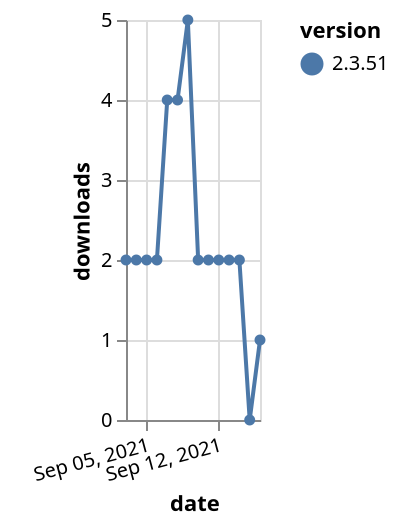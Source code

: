 {"$schema": "https://vega.github.io/schema/vega-lite/v5.json", "description": "A simple bar chart with embedded data.", "data": {"values": [{"date": "2021-09-03", "total": 2219, "delta": 2, "version": "2.3.51"}, {"date": "2021-09-04", "total": 2221, "delta": 2, "version": "2.3.51"}, {"date": "2021-09-05", "total": 2223, "delta": 2, "version": "2.3.51"}, {"date": "2021-09-06", "total": 2225, "delta": 2, "version": "2.3.51"}, {"date": "2021-09-07", "total": 2229, "delta": 4, "version": "2.3.51"}, {"date": "2021-09-08", "total": 2233, "delta": 4, "version": "2.3.51"}, {"date": "2021-09-09", "total": 2238, "delta": 5, "version": "2.3.51"}, {"date": "2021-09-10", "total": 2240, "delta": 2, "version": "2.3.51"}, {"date": "2021-09-11", "total": 2242, "delta": 2, "version": "2.3.51"}, {"date": "2021-09-12", "total": 2244, "delta": 2, "version": "2.3.51"}, {"date": "2021-09-13", "total": 2246, "delta": 2, "version": "2.3.51"}, {"date": "2021-09-14", "total": 2248, "delta": 2, "version": "2.3.51"}, {"date": "2021-09-15", "total": 2248, "delta": 0, "version": "2.3.51"}, {"date": "2021-09-16", "total": 2249, "delta": 1, "version": "2.3.51"}]}, "width": "container", "mark": {"type": "line", "point": {"filled": true}}, "encoding": {"x": {"field": "date", "type": "temporal", "timeUnit": "yearmonthdate", "title": "date", "axis": {"labelAngle": -15}}, "y": {"field": "delta", "type": "quantitative", "title": "downloads"}, "color": {"field": "version", "type": "nominal"}, "tooltip": {"field": "delta"}}}